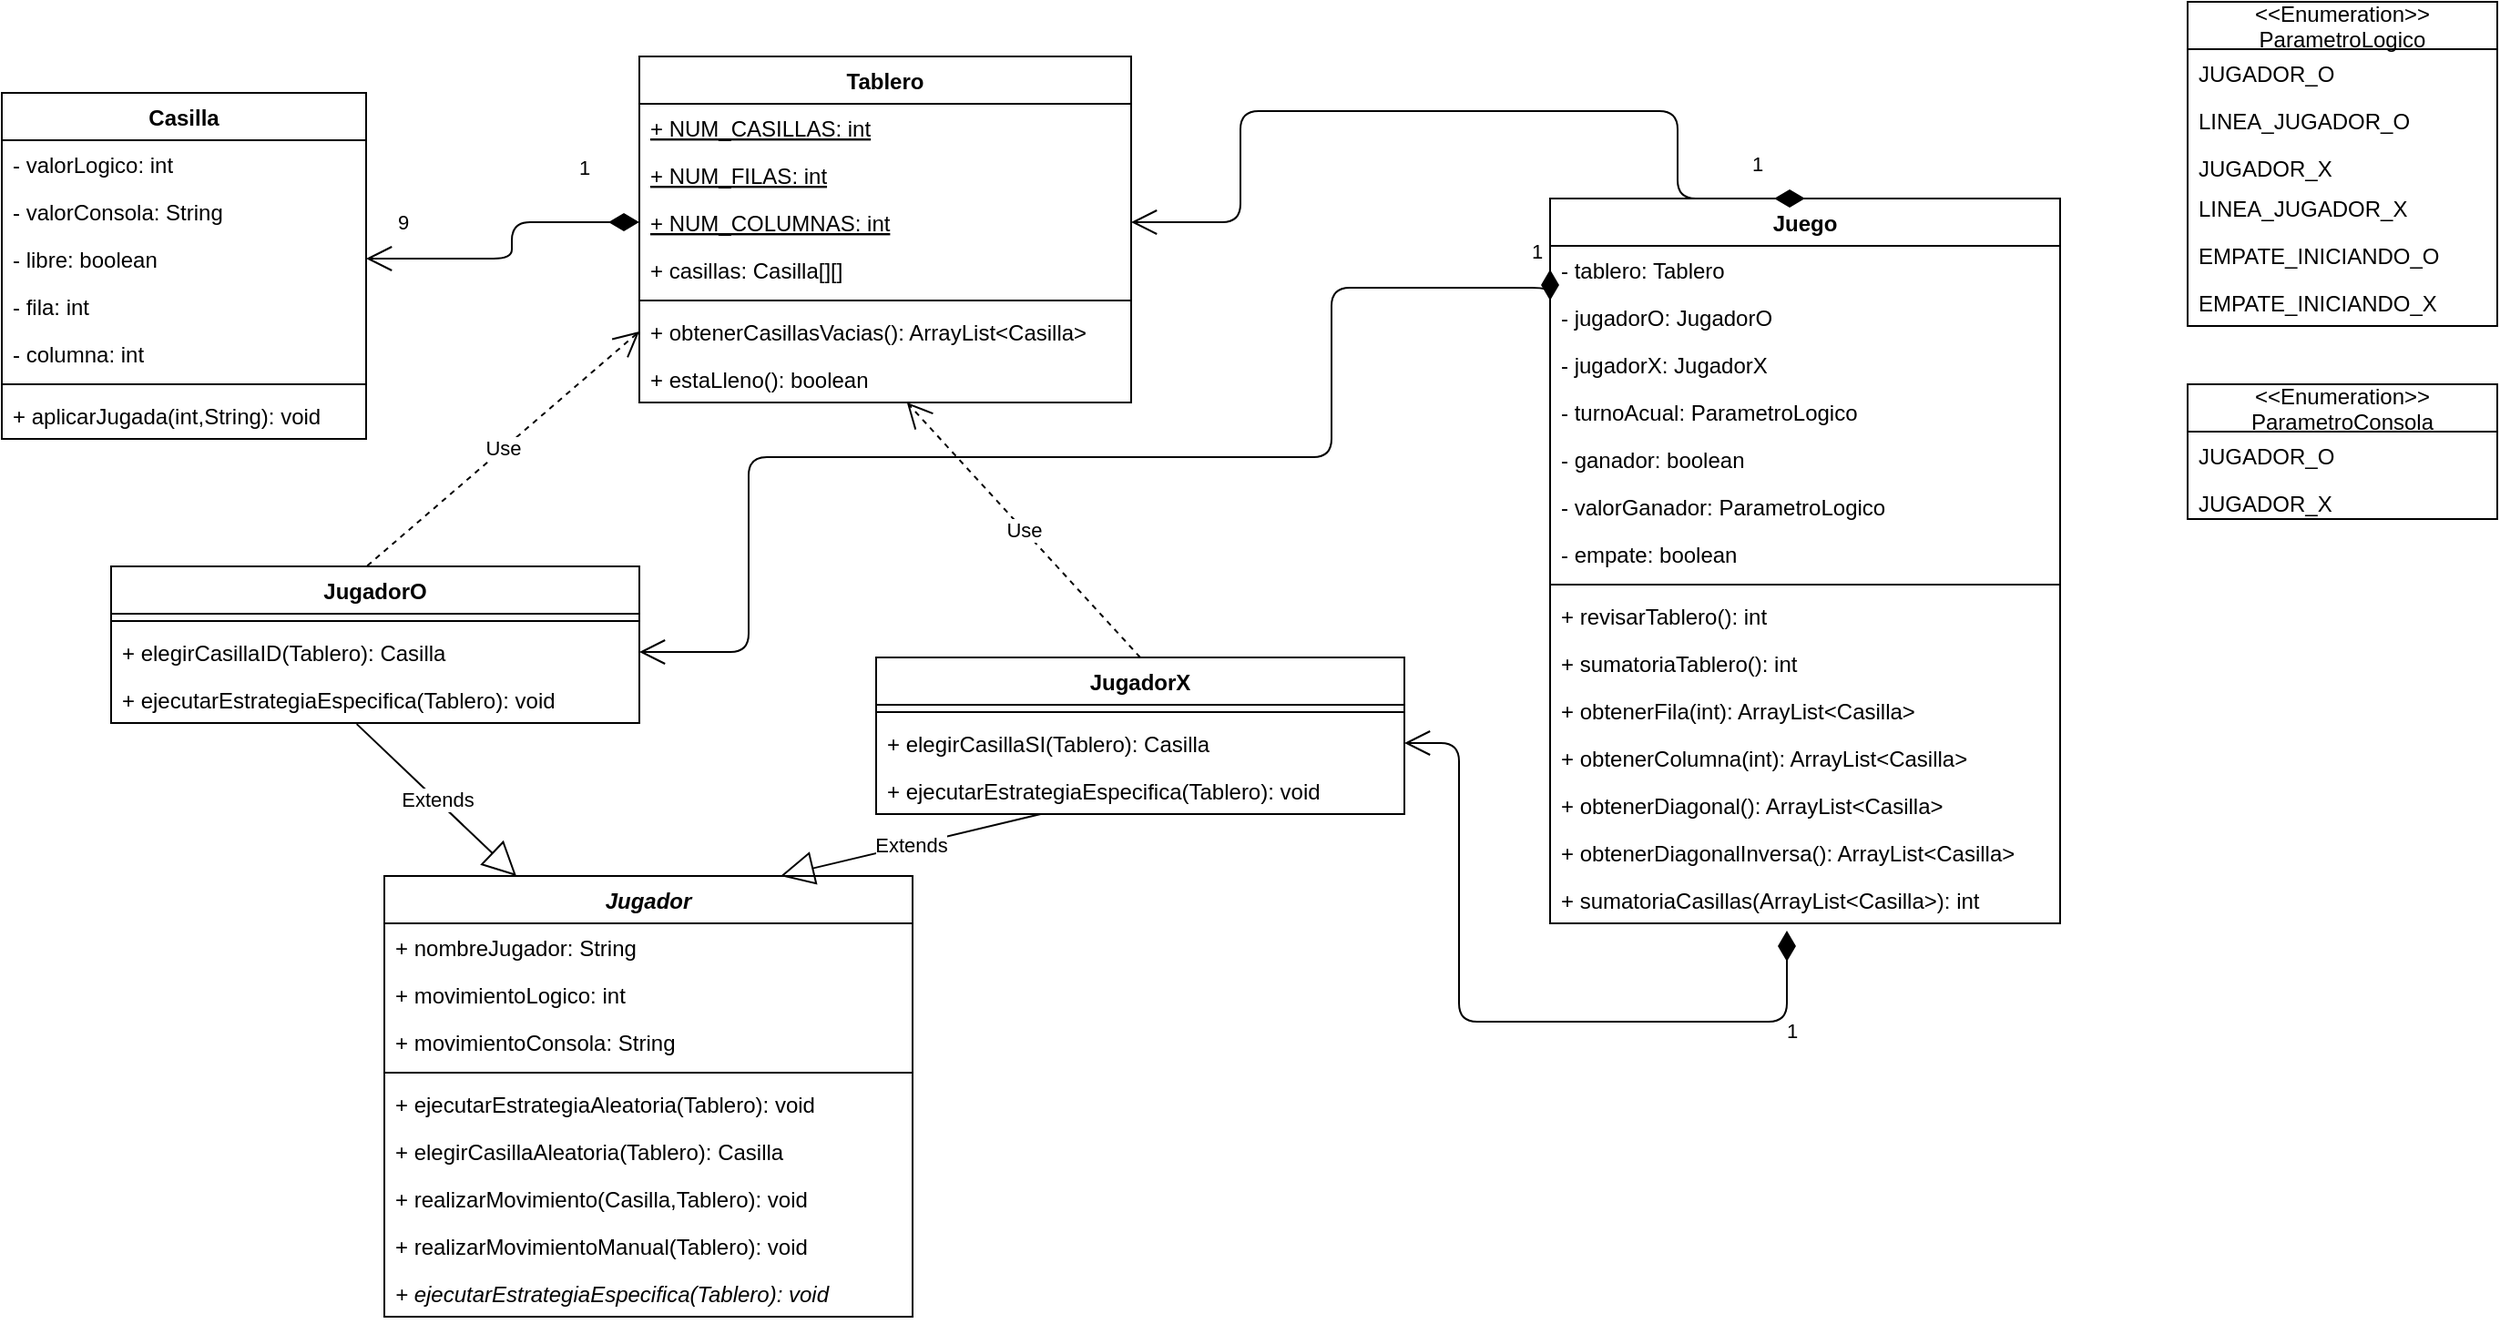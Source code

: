 <mxfile version="14.6.13" type="device"><diagram name="Page-1" id="c4acf3e9-155e-7222-9cf6-157b1a14988f"><mxGraphModel dx="1024" dy="631" grid="1" gridSize="10" guides="1" tooltips="1" connect="1" arrows="1" fold="1" page="1" pageScale="1" pageWidth="850" pageHeight="1100" background="none" math="0" shadow="0"><root><mxCell id="0"/><mxCell id="1" parent="0"/><mxCell id="dJyOpkXrLPIUtmVv3MNU-1" value="Casilla" style="swimlane;fontStyle=1;align=center;verticalAlign=top;childLayout=stackLayout;horizontal=1;startSize=26;horizontalStack=0;resizeParent=1;resizeParentMax=0;resizeLast=0;collapsible=1;marginBottom=0;" parent="1" vertex="1"><mxGeometry x="90" y="130" width="200" height="190" as="geometry"/></mxCell><mxCell id="dJyOpkXrLPIUtmVv3MNU-2" value="- valorLogico: int&#10;" style="text;strokeColor=none;fillColor=none;align=left;verticalAlign=top;spacingLeft=4;spacingRight=4;overflow=hidden;rotatable=0;points=[[0,0.5],[1,0.5]];portConstraint=eastwest;" parent="dJyOpkXrLPIUtmVv3MNU-1" vertex="1"><mxGeometry y="26" width="200" height="26" as="geometry"/></mxCell><mxCell id="dJyOpkXrLPIUtmVv3MNU-5" value="- valorConsola: String" style="text;strokeColor=none;fillColor=none;align=left;verticalAlign=top;spacingLeft=4;spacingRight=4;overflow=hidden;rotatable=0;points=[[0,0.5],[1,0.5]];portConstraint=eastwest;" parent="dJyOpkXrLPIUtmVv3MNU-1" vertex="1"><mxGeometry y="52" width="200" height="26" as="geometry"/></mxCell><mxCell id="dJyOpkXrLPIUtmVv3MNU-6" value="- libre: boolean" style="text;strokeColor=none;fillColor=none;align=left;verticalAlign=top;spacingLeft=4;spacingRight=4;overflow=hidden;rotatable=0;points=[[0,0.5],[1,0.5]];portConstraint=eastwest;" parent="dJyOpkXrLPIUtmVv3MNU-1" vertex="1"><mxGeometry y="78" width="200" height="26" as="geometry"/></mxCell><mxCell id="dJyOpkXrLPIUtmVv3MNU-7" value="- fila: int" style="text;strokeColor=none;fillColor=none;align=left;verticalAlign=top;spacingLeft=4;spacingRight=4;overflow=hidden;rotatable=0;points=[[0,0.5],[1,0.5]];portConstraint=eastwest;" parent="dJyOpkXrLPIUtmVv3MNU-1" vertex="1"><mxGeometry y="104" width="200" height="26" as="geometry"/></mxCell><mxCell id="dJyOpkXrLPIUtmVv3MNU-8" value="- columna: int" style="text;strokeColor=none;fillColor=none;align=left;verticalAlign=top;spacingLeft=4;spacingRight=4;overflow=hidden;rotatable=0;points=[[0,0.5],[1,0.5]];portConstraint=eastwest;" parent="dJyOpkXrLPIUtmVv3MNU-1" vertex="1"><mxGeometry y="130" width="200" height="26" as="geometry"/></mxCell><mxCell id="dJyOpkXrLPIUtmVv3MNU-3" value="" style="line;strokeWidth=1;fillColor=none;align=left;verticalAlign=middle;spacingTop=-1;spacingLeft=3;spacingRight=3;rotatable=0;labelPosition=right;points=[];portConstraint=eastwest;" parent="dJyOpkXrLPIUtmVv3MNU-1" vertex="1"><mxGeometry y="156" width="200" height="8" as="geometry"/></mxCell><mxCell id="dJyOpkXrLPIUtmVv3MNU-4" value="+ aplicarJugada(int,String): void&#10;" style="text;strokeColor=none;fillColor=none;align=left;verticalAlign=top;spacingLeft=4;spacingRight=4;overflow=hidden;rotatable=0;points=[[0,0.5],[1,0.5]];portConstraint=eastwest;" parent="dJyOpkXrLPIUtmVv3MNU-1" vertex="1"><mxGeometry y="164" width="200" height="26" as="geometry"/></mxCell><mxCell id="dJyOpkXrLPIUtmVv3MNU-9" value="Tablero" style="swimlane;fontStyle=1;align=center;verticalAlign=top;childLayout=stackLayout;horizontal=1;startSize=26;horizontalStack=0;resizeParent=1;resizeParentMax=0;resizeLast=0;collapsible=1;marginBottom=0;" parent="1" vertex="1"><mxGeometry x="440" y="110" width="270" height="190" as="geometry"/></mxCell><mxCell id="dJyOpkXrLPIUtmVv3MNU-13" value="+ NUM_CASILLAS: int" style="text;strokeColor=none;fillColor=none;align=left;verticalAlign=top;spacingLeft=4;spacingRight=4;overflow=hidden;rotatable=0;points=[[0,0.5],[1,0.5]];portConstraint=eastwest;fontStyle=4" parent="dJyOpkXrLPIUtmVv3MNU-9" vertex="1"><mxGeometry y="26" width="270" height="26" as="geometry"/></mxCell><mxCell id="dJyOpkXrLPIUtmVv3MNU-10" value="+ NUM_FILAS: int" style="text;strokeColor=none;fillColor=none;align=left;verticalAlign=top;spacingLeft=4;spacingRight=4;overflow=hidden;rotatable=0;points=[[0,0.5],[1,0.5]];portConstraint=eastwest;fontStyle=4" parent="dJyOpkXrLPIUtmVv3MNU-9" vertex="1"><mxGeometry y="52" width="270" height="26" as="geometry"/></mxCell><mxCell id="dJyOpkXrLPIUtmVv3MNU-14" value="+ NUM_COLUMNAS: int" style="text;strokeColor=none;fillColor=none;align=left;verticalAlign=top;spacingLeft=4;spacingRight=4;overflow=hidden;rotatable=0;points=[[0,0.5],[1,0.5]];portConstraint=eastwest;fontStyle=4" parent="dJyOpkXrLPIUtmVv3MNU-9" vertex="1"><mxGeometry y="78" width="270" height="26" as="geometry"/></mxCell><mxCell id="dJyOpkXrLPIUtmVv3MNU-15" value="+ casillas: Casilla[][]" style="text;strokeColor=none;fillColor=none;align=left;verticalAlign=top;spacingLeft=4;spacingRight=4;overflow=hidden;rotatable=0;points=[[0,0.5],[1,0.5]];portConstraint=eastwest;" parent="dJyOpkXrLPIUtmVv3MNU-9" vertex="1"><mxGeometry y="104" width="270" height="26" as="geometry"/></mxCell><mxCell id="dJyOpkXrLPIUtmVv3MNU-11" value="" style="line;strokeWidth=1;fillColor=none;align=left;verticalAlign=middle;spacingTop=-1;spacingLeft=3;spacingRight=3;rotatable=0;labelPosition=right;points=[];portConstraint=eastwest;" parent="dJyOpkXrLPIUtmVv3MNU-9" vertex="1"><mxGeometry y="130" width="270" height="8" as="geometry"/></mxCell><mxCell id="dJyOpkXrLPIUtmVv3MNU-16" value="+ obtenerCasillasVacias(): ArrayList&lt;Casilla&gt;" style="text;strokeColor=none;fillColor=none;align=left;verticalAlign=top;spacingLeft=4;spacingRight=4;overflow=hidden;rotatable=0;points=[[0,0.5],[1,0.5]];portConstraint=eastwest;" parent="dJyOpkXrLPIUtmVv3MNU-9" vertex="1"><mxGeometry y="138" width="270" height="26" as="geometry"/></mxCell><mxCell id="dJyOpkXrLPIUtmVv3MNU-12" value="+ estaLleno(): boolean" style="text;strokeColor=none;fillColor=none;align=left;verticalAlign=top;spacingLeft=4;spacingRight=4;overflow=hidden;rotatable=0;points=[[0,0.5],[1,0.5]];portConstraint=eastwest;" parent="dJyOpkXrLPIUtmVv3MNU-9" vertex="1"><mxGeometry y="164" width="270" height="26" as="geometry"/></mxCell><mxCell id="dJyOpkXrLPIUtmVv3MNU-18" value="1" style="endArrow=open;html=1;endSize=12;startArrow=diamondThin;startSize=14;startFill=1;edgeStyle=orthogonalEdgeStyle;align=left;verticalAlign=bottom;entryX=1;entryY=0.5;entryDx=0;entryDy=0;exitX=0;exitY=0.5;exitDx=0;exitDy=0;" parent="1" source="dJyOpkXrLPIUtmVv3MNU-14" target="dJyOpkXrLPIUtmVv3MNU-6" edge="1"><mxGeometry x="-0.583" y="-21" relative="1" as="geometry"><mxPoint x="240" y="400" as="sourcePoint"/><mxPoint x="400" y="400" as="targetPoint"/><Array as="points"><mxPoint x="370" y="201"/><mxPoint x="370" y="221"/></Array><mxPoint as="offset"/></mxGeometry></mxCell><mxCell id="ZYttLX8EFhqkLEBeIpEE-1" value="9" style="edgeLabel;html=1;align=center;verticalAlign=middle;resizable=0;points=[];" parent="dJyOpkXrLPIUtmVv3MNU-18" vertex="1" connectable="0"><mxGeometry x="0.615" relative="1" as="geometry"><mxPoint x="-13" y="-20" as="offset"/></mxGeometry></mxCell><mxCell id="dJyOpkXrLPIUtmVv3MNU-23" value="JugadorX" style="swimlane;fontStyle=1;align=center;verticalAlign=top;childLayout=stackLayout;horizontal=1;startSize=26;horizontalStack=0;resizeParent=1;resizeParentMax=0;resizeLast=0;collapsible=1;marginBottom=0;" parent="1" vertex="1"><mxGeometry x="570" y="440" width="290" height="86" as="geometry"/></mxCell><mxCell id="dJyOpkXrLPIUtmVv3MNU-25" value="" style="line;strokeWidth=1;fillColor=none;align=left;verticalAlign=middle;spacingTop=-1;spacingLeft=3;spacingRight=3;rotatable=0;labelPosition=right;points=[];portConstraint=eastwest;" parent="dJyOpkXrLPIUtmVv3MNU-23" vertex="1"><mxGeometry y="26" width="290" height="8" as="geometry"/></mxCell><mxCell id="ZYttLX8EFhqkLEBeIpEE-36" value="+ elegirCasillaSI(Tablero): Casilla" style="text;strokeColor=none;fillColor=none;align=left;verticalAlign=top;spacingLeft=4;spacingRight=4;overflow=hidden;rotatable=0;points=[[0,0.5],[1,0.5]];portConstraint=eastwest;" parent="dJyOpkXrLPIUtmVv3MNU-23" vertex="1"><mxGeometry y="34" width="290" height="26" as="geometry"/></mxCell><mxCell id="ZYttLX8EFhqkLEBeIpEE-12" value="+ ejecutarEstrategiaEspecifica(Tablero): void" style="text;strokeColor=none;fillColor=none;align=left;verticalAlign=top;spacingLeft=4;spacingRight=4;overflow=hidden;rotatable=0;points=[[0,0.5],[1,0.5]];portConstraint=eastwest;" parent="dJyOpkXrLPIUtmVv3MNU-23" vertex="1"><mxGeometry y="60" width="290" height="26" as="geometry"/></mxCell><mxCell id="dJyOpkXrLPIUtmVv3MNU-29" value="Use" style="endArrow=open;endSize=12;dashed=1;html=1;exitX=0.5;exitY=0;exitDx=0;exitDy=0;" parent="1" source="dJyOpkXrLPIUtmVv3MNU-23" target="dJyOpkXrLPIUtmVv3MNU-12" edge="1"><mxGeometry width="160" relative="1" as="geometry"><mxPoint x="470" y="350" as="sourcePoint"/><mxPoint x="630" y="350" as="targetPoint"/></mxGeometry></mxCell><mxCell id="ZYttLX8EFhqkLEBeIpEE-13" value="JugadorO" style="swimlane;fontStyle=1;align=center;verticalAlign=top;childLayout=stackLayout;horizontal=1;startSize=26;horizontalStack=0;resizeParent=1;resizeParentMax=0;resizeLast=0;collapsible=1;marginBottom=0;" parent="1" vertex="1"><mxGeometry x="150" y="390" width="290" height="86" as="geometry"/></mxCell><mxCell id="ZYttLX8EFhqkLEBeIpEE-17" value="" style="line;strokeWidth=1;fillColor=none;align=left;verticalAlign=middle;spacingTop=-1;spacingLeft=3;spacingRight=3;rotatable=0;labelPosition=right;points=[];portConstraint=eastwest;" parent="ZYttLX8EFhqkLEBeIpEE-13" vertex="1"><mxGeometry y="26" width="290" height="8" as="geometry"/></mxCell><mxCell id="ZYttLX8EFhqkLEBeIpEE-37" value="+ elegirCasillaID(Tablero): Casilla" style="text;strokeColor=none;fillColor=none;align=left;verticalAlign=top;spacingLeft=4;spacingRight=4;overflow=hidden;rotatable=0;points=[[0,0.5],[1,0.5]];portConstraint=eastwest;" parent="ZYttLX8EFhqkLEBeIpEE-13" vertex="1"><mxGeometry y="34" width="290" height="26" as="geometry"/></mxCell><mxCell id="ZYttLX8EFhqkLEBeIpEE-21" value="+ ejecutarEstrategiaEspecifica(Tablero): void" style="text;strokeColor=none;fillColor=none;align=left;verticalAlign=top;spacingLeft=4;spacingRight=4;overflow=hidden;rotatable=0;points=[[0,0.5],[1,0.5]];portConstraint=eastwest;" parent="ZYttLX8EFhqkLEBeIpEE-13" vertex="1"><mxGeometry y="60" width="290" height="26" as="geometry"/></mxCell><mxCell id="ZYttLX8EFhqkLEBeIpEE-22" value="Use" style="endArrow=open;endSize=12;dashed=1;html=1;exitX=0.485;exitY=-0.004;exitDx=0;exitDy=0;exitPerimeter=0;entryX=0;entryY=0.5;entryDx=0;entryDy=0;" parent="1" source="ZYttLX8EFhqkLEBeIpEE-13" target="dJyOpkXrLPIUtmVv3MNU-16" edge="1"><mxGeometry width="160" relative="1" as="geometry"><mxPoint x="380" y="470" as="sourcePoint"/><mxPoint x="540" y="470" as="targetPoint"/></mxGeometry></mxCell><mxCell id="ZYttLX8EFhqkLEBeIpEE-23" value="Jugador" style="swimlane;fontStyle=3;align=center;verticalAlign=top;childLayout=stackLayout;horizontal=1;startSize=26;horizontalStack=0;resizeParent=1;resizeParentMax=0;resizeLast=0;collapsible=1;marginBottom=0;" parent="1" vertex="1"><mxGeometry x="300" y="560" width="290" height="242" as="geometry"/></mxCell><mxCell id="ZYttLX8EFhqkLEBeIpEE-24" value="+ nombreJugador: String" style="text;strokeColor=none;fillColor=none;align=left;verticalAlign=top;spacingLeft=4;spacingRight=4;overflow=hidden;rotatable=0;points=[[0,0.5],[1,0.5]];portConstraint=eastwest;" parent="ZYttLX8EFhqkLEBeIpEE-23" vertex="1"><mxGeometry y="26" width="290" height="26" as="geometry"/></mxCell><mxCell id="ZYttLX8EFhqkLEBeIpEE-25" value="+ movimientoLogico: int" style="text;strokeColor=none;fillColor=none;align=left;verticalAlign=top;spacingLeft=4;spacingRight=4;overflow=hidden;rotatable=0;points=[[0,0.5],[1,0.5]];portConstraint=eastwest;" parent="ZYttLX8EFhqkLEBeIpEE-23" vertex="1"><mxGeometry y="52" width="290" height="26" as="geometry"/></mxCell><mxCell id="ZYttLX8EFhqkLEBeIpEE-26" value="+ movimientoConsola: String" style="text;strokeColor=none;fillColor=none;align=left;verticalAlign=top;spacingLeft=4;spacingRight=4;overflow=hidden;rotatable=0;points=[[0,0.5],[1,0.5]];portConstraint=eastwest;" parent="ZYttLX8EFhqkLEBeIpEE-23" vertex="1"><mxGeometry y="78" width="290" height="26" as="geometry"/></mxCell><mxCell id="ZYttLX8EFhqkLEBeIpEE-27" value="" style="line;strokeWidth=1;fillColor=none;align=left;verticalAlign=middle;spacingTop=-1;spacingLeft=3;spacingRight=3;rotatable=0;labelPosition=right;points=[];portConstraint=eastwest;" parent="ZYttLX8EFhqkLEBeIpEE-23" vertex="1"><mxGeometry y="104" width="290" height="8" as="geometry"/></mxCell><mxCell id="ZYttLX8EFhqkLEBeIpEE-28" value="+ ejecutarEstrategiaAleatoria(Tablero): void" style="text;strokeColor=none;fillColor=none;align=left;verticalAlign=top;spacingLeft=4;spacingRight=4;overflow=hidden;rotatable=0;points=[[0,0.5],[1,0.5]];portConstraint=eastwest;" parent="ZYttLX8EFhqkLEBeIpEE-23" vertex="1"><mxGeometry y="112" width="290" height="26" as="geometry"/></mxCell><mxCell id="ZYttLX8EFhqkLEBeIpEE-29" value="+ elegirCasillaAleatoria(Tablero): Casilla&#10;" style="text;strokeColor=none;fillColor=none;align=left;verticalAlign=top;spacingLeft=4;spacingRight=4;overflow=hidden;rotatable=0;points=[[0,0.5],[1,0.5]];portConstraint=eastwest;" parent="ZYttLX8EFhqkLEBeIpEE-23" vertex="1"><mxGeometry y="138" width="290" height="26" as="geometry"/></mxCell><mxCell id="ZYttLX8EFhqkLEBeIpEE-30" value="+ realizarMovimiento(Casilla,Tablero): void" style="text;strokeColor=none;fillColor=none;align=left;verticalAlign=top;spacingLeft=4;spacingRight=4;overflow=hidden;rotatable=0;points=[[0,0.5],[1,0.5]];portConstraint=eastwest;" parent="ZYttLX8EFhqkLEBeIpEE-23" vertex="1"><mxGeometry y="164" width="290" height="26" as="geometry"/></mxCell><mxCell id="ZYttLX8EFhqkLEBeIpEE-31" value="+ realizarMovimientoManual(Tablero): void" style="text;strokeColor=none;fillColor=none;align=left;verticalAlign=top;spacingLeft=4;spacingRight=4;overflow=hidden;rotatable=0;points=[[0,0.5],[1,0.5]];portConstraint=eastwest;" parent="ZYttLX8EFhqkLEBeIpEE-23" vertex="1"><mxGeometry y="190" width="290" height="26" as="geometry"/></mxCell><mxCell id="ZYttLX8EFhqkLEBeIpEE-35" value="+ ejecutarEstrategiaEspecifica(Tablero): void" style="text;strokeColor=none;fillColor=none;align=left;verticalAlign=top;spacingLeft=4;spacingRight=4;overflow=hidden;rotatable=0;points=[[0,0.5],[1,0.5]];portConstraint=eastwest;fontStyle=2" parent="ZYttLX8EFhqkLEBeIpEE-23" vertex="1"><mxGeometry y="216" width="290" height="26" as="geometry"/></mxCell><mxCell id="ZYttLX8EFhqkLEBeIpEE-33" value="Extends" style="endArrow=block;endSize=16;endFill=0;html=1;entryX=0.25;entryY=0;entryDx=0;entryDy=0;exitX=0.465;exitY=1.022;exitDx=0;exitDy=0;exitPerimeter=0;" parent="1" source="ZYttLX8EFhqkLEBeIpEE-21" target="ZYttLX8EFhqkLEBeIpEE-23" edge="1"><mxGeometry width="160" relative="1" as="geometry"><mxPoint x="480" y="550" as="sourcePoint"/><mxPoint x="640" y="550" as="targetPoint"/></mxGeometry></mxCell><mxCell id="ZYttLX8EFhqkLEBeIpEE-34" value="Extends" style="endArrow=block;endSize=16;endFill=0;html=1;entryX=0.75;entryY=0;entryDx=0;entryDy=0;" parent="1" source="ZYttLX8EFhqkLEBeIpEE-12" target="ZYttLX8EFhqkLEBeIpEE-23" edge="1"><mxGeometry width="160" relative="1" as="geometry"><mxPoint x="647" y="440" as="sourcePoint"/><mxPoint x="547.65" y="579.43" as="targetPoint"/></mxGeometry></mxCell><mxCell id="q-uVtqlyiD8wOXB8Li1t-1" value="Juego" style="swimlane;fontStyle=1;align=center;verticalAlign=top;childLayout=stackLayout;horizontal=1;startSize=26;horizontalStack=0;resizeParent=1;resizeParentMax=0;resizeLast=0;collapsible=1;marginBottom=0;" vertex="1" parent="1"><mxGeometry x="940" y="188" width="280" height="398" as="geometry"/></mxCell><mxCell id="q-uVtqlyiD8wOXB8Li1t-2" value="- tablero: Tablero" style="text;strokeColor=none;fillColor=none;align=left;verticalAlign=top;spacingLeft=4;spacingRight=4;overflow=hidden;rotatable=0;points=[[0,0.5],[1,0.5]];portConstraint=eastwest;" vertex="1" parent="q-uVtqlyiD8wOXB8Li1t-1"><mxGeometry y="26" width="280" height="26" as="geometry"/></mxCell><mxCell id="q-uVtqlyiD8wOXB8Li1t-9" value="- jugadorO: JugadorO" style="text;strokeColor=none;fillColor=none;align=left;verticalAlign=top;spacingLeft=4;spacingRight=4;overflow=hidden;rotatable=0;points=[[0,0.5],[1,0.5]];portConstraint=eastwest;" vertex="1" parent="q-uVtqlyiD8wOXB8Li1t-1"><mxGeometry y="52" width="280" height="26" as="geometry"/></mxCell><mxCell id="q-uVtqlyiD8wOXB8Li1t-8" value="- jugadorX: JugadorX" style="text;strokeColor=none;fillColor=none;align=left;verticalAlign=top;spacingLeft=4;spacingRight=4;overflow=hidden;rotatable=0;points=[[0,0.5],[1,0.5]];portConstraint=eastwest;" vertex="1" parent="q-uVtqlyiD8wOXB8Li1t-1"><mxGeometry y="78" width="280" height="26" as="geometry"/></mxCell><mxCell id="q-uVtqlyiD8wOXB8Li1t-10" value="- turnoAcual: ParametroLogico" style="text;strokeColor=none;fillColor=none;align=left;verticalAlign=top;spacingLeft=4;spacingRight=4;overflow=hidden;rotatable=0;points=[[0,0.5],[1,0.5]];portConstraint=eastwest;" vertex="1" parent="q-uVtqlyiD8wOXB8Li1t-1"><mxGeometry y="104" width="280" height="26" as="geometry"/></mxCell><mxCell id="q-uVtqlyiD8wOXB8Li1t-12" value="- ganador: boolean" style="text;strokeColor=none;fillColor=none;align=left;verticalAlign=top;spacingLeft=4;spacingRight=4;overflow=hidden;rotatable=0;points=[[0,0.5],[1,0.5]];portConstraint=eastwest;" vertex="1" parent="q-uVtqlyiD8wOXB8Li1t-1"><mxGeometry y="130" width="280" height="26" as="geometry"/></mxCell><mxCell id="q-uVtqlyiD8wOXB8Li1t-13" value="- valorGanador: ParametroLogico" style="text;strokeColor=none;fillColor=none;align=left;verticalAlign=top;spacingLeft=4;spacingRight=4;overflow=hidden;rotatable=0;points=[[0,0.5],[1,0.5]];portConstraint=eastwest;" vertex="1" parent="q-uVtqlyiD8wOXB8Li1t-1"><mxGeometry y="156" width="280" height="26" as="geometry"/></mxCell><mxCell id="q-uVtqlyiD8wOXB8Li1t-11" value="- empate: boolean" style="text;strokeColor=none;fillColor=none;align=left;verticalAlign=top;spacingLeft=4;spacingRight=4;overflow=hidden;rotatable=0;points=[[0,0.5],[1,0.5]];portConstraint=eastwest;" vertex="1" parent="q-uVtqlyiD8wOXB8Li1t-1"><mxGeometry y="182" width="280" height="26" as="geometry"/></mxCell><mxCell id="q-uVtqlyiD8wOXB8Li1t-3" value="" style="line;strokeWidth=1;fillColor=none;align=left;verticalAlign=middle;spacingTop=-1;spacingLeft=3;spacingRight=3;rotatable=0;labelPosition=right;points=[];portConstraint=eastwest;" vertex="1" parent="q-uVtqlyiD8wOXB8Li1t-1"><mxGeometry y="208" width="280" height="8" as="geometry"/></mxCell><mxCell id="q-uVtqlyiD8wOXB8Li1t-4" value="+ revisarTablero(): int" style="text;strokeColor=none;fillColor=none;align=left;verticalAlign=top;spacingLeft=4;spacingRight=4;overflow=hidden;rotatable=0;points=[[0,0.5],[1,0.5]];portConstraint=eastwest;" vertex="1" parent="q-uVtqlyiD8wOXB8Li1t-1"><mxGeometry y="216" width="280" height="26" as="geometry"/></mxCell><mxCell id="q-uVtqlyiD8wOXB8Li1t-15" value="+ sumatoriaTablero(): int" style="text;strokeColor=none;fillColor=none;align=left;verticalAlign=top;spacingLeft=4;spacingRight=4;overflow=hidden;rotatable=0;points=[[0,0.5],[1,0.5]];portConstraint=eastwest;" vertex="1" parent="q-uVtqlyiD8wOXB8Li1t-1"><mxGeometry y="242" width="280" height="26" as="geometry"/></mxCell><mxCell id="q-uVtqlyiD8wOXB8Li1t-16" value="+ obtenerFila(int): ArrayList&lt;Casilla&gt;" style="text;strokeColor=none;fillColor=none;align=left;verticalAlign=top;spacingLeft=4;spacingRight=4;overflow=hidden;rotatable=0;points=[[0,0.5],[1,0.5]];portConstraint=eastwest;" vertex="1" parent="q-uVtqlyiD8wOXB8Li1t-1"><mxGeometry y="268" width="280" height="26" as="geometry"/></mxCell><mxCell id="q-uVtqlyiD8wOXB8Li1t-17" value="+ obtenerColumna(int): ArrayList&lt;Casilla&gt;" style="text;strokeColor=none;fillColor=none;align=left;verticalAlign=top;spacingLeft=4;spacingRight=4;overflow=hidden;rotatable=0;points=[[0,0.5],[1,0.5]];portConstraint=eastwest;" vertex="1" parent="q-uVtqlyiD8wOXB8Li1t-1"><mxGeometry y="294" width="280" height="26" as="geometry"/></mxCell><mxCell id="q-uVtqlyiD8wOXB8Li1t-18" value="+ obtenerDiagonal(): ArrayList&lt;Casilla&gt;" style="text;strokeColor=none;fillColor=none;align=left;verticalAlign=top;spacingLeft=4;spacingRight=4;overflow=hidden;rotatable=0;points=[[0,0.5],[1,0.5]];portConstraint=eastwest;" vertex="1" parent="q-uVtqlyiD8wOXB8Li1t-1"><mxGeometry y="320" width="280" height="26" as="geometry"/></mxCell><mxCell id="q-uVtqlyiD8wOXB8Li1t-19" value="+ obtenerDiagonalInversa(): ArrayList&lt;Casilla&gt;" style="text;strokeColor=none;fillColor=none;align=left;verticalAlign=top;spacingLeft=4;spacingRight=4;overflow=hidden;rotatable=0;points=[[0,0.5],[1,0.5]];portConstraint=eastwest;" vertex="1" parent="q-uVtqlyiD8wOXB8Li1t-1"><mxGeometry y="346" width="280" height="26" as="geometry"/></mxCell><mxCell id="q-uVtqlyiD8wOXB8Li1t-14" value="+ sumatoriaCasillas(ArrayList&lt;Casilla&gt;): int" style="text;strokeColor=none;fillColor=none;align=left;verticalAlign=top;spacingLeft=4;spacingRight=4;overflow=hidden;rotatable=0;points=[[0,0.5],[1,0.5]];portConstraint=eastwest;" vertex="1" parent="q-uVtqlyiD8wOXB8Li1t-1"><mxGeometry y="372" width="280" height="26" as="geometry"/></mxCell><mxCell id="q-uVtqlyiD8wOXB8Li1t-5" value="1" style="endArrow=open;html=1;endSize=12;startArrow=diamondThin;startSize=14;startFill=1;edgeStyle=orthogonalEdgeStyle;align=left;verticalAlign=bottom;exitX=0.5;exitY=0;exitDx=0;exitDy=0;entryX=1;entryY=0.5;entryDx=0;entryDy=0;" edge="1" parent="1" source="q-uVtqlyiD8wOXB8Li1t-1" target="dJyOpkXrLPIUtmVv3MNU-14"><mxGeometry x="-0.868" y="-10" relative="1" as="geometry"><mxPoint x="830" y="340" as="sourcePoint"/><mxPoint x="990" y="340" as="targetPoint"/><Array as="points"><mxPoint x="1010" y="140"/><mxPoint x="770" y="140"/><mxPoint x="770" y="201"/></Array><mxPoint as="offset"/></mxGeometry></mxCell><mxCell id="q-uVtqlyiD8wOXB8Li1t-6" value="1" style="endArrow=open;html=1;endSize=12;startArrow=diamondThin;startSize=14;startFill=1;edgeStyle=orthogonalEdgeStyle;align=left;verticalAlign=bottom;entryX=1;entryY=0.5;entryDx=0;entryDy=0;" edge="1" parent="1" target="ZYttLX8EFhqkLEBeIpEE-36"><mxGeometry x="-0.749" y="14" relative="1" as="geometry"><mxPoint x="1070" y="590" as="sourcePoint"/><mxPoint x="1080" y="450" as="targetPoint"/><Array as="points"><mxPoint x="1070" y="640"/><mxPoint x="890" y="640"/><mxPoint x="890" y="487"/></Array><mxPoint as="offset"/></mxGeometry></mxCell><mxCell id="q-uVtqlyiD8wOXB8Li1t-7" value="1" style="endArrow=open;html=1;endSize=12;startArrow=diamondThin;startSize=14;startFill=1;edgeStyle=orthogonalEdgeStyle;align=left;verticalAlign=bottom;exitX=0;exitY=0.5;exitDx=0;exitDy=0;entryX=1;entryY=0.5;entryDx=0;entryDy=0;" edge="1" parent="1" source="q-uVtqlyiD8wOXB8Li1t-2" target="ZYttLX8EFhqkLEBeIpEE-37"><mxGeometry x="-0.937" y="-11" relative="1" as="geometry"><mxPoint x="860" y="370" as="sourcePoint"/><mxPoint x="1020" y="370" as="targetPoint"/><Array as="points"><mxPoint x="820" y="237"/><mxPoint x="820" y="330"/><mxPoint x="500" y="330"/><mxPoint x="500" y="437"/></Array><mxPoint as="offset"/></mxGeometry></mxCell><mxCell id="q-uVtqlyiD8wOXB8Li1t-20" value="&lt;&lt;Enumeration&gt;&gt;&#10;ParametroLogico" style="swimlane;fontStyle=0;childLayout=stackLayout;horizontal=1;startSize=26;fillColor=none;horizontalStack=0;resizeParent=1;resizeParentMax=0;resizeLast=0;collapsible=1;marginBottom=0;" vertex="1" parent="1"><mxGeometry x="1290" y="80" width="170" height="178" as="geometry"/></mxCell><mxCell id="q-uVtqlyiD8wOXB8Li1t-21" value="JUGADOR_O" style="text;strokeColor=none;fillColor=none;align=left;verticalAlign=top;spacingLeft=4;spacingRight=4;overflow=hidden;rotatable=0;points=[[0,0.5],[1,0.5]];portConstraint=eastwest;" vertex="1" parent="q-uVtqlyiD8wOXB8Li1t-20"><mxGeometry y="26" width="170" height="26" as="geometry"/></mxCell><mxCell id="q-uVtqlyiD8wOXB8Li1t-22" value="LINEA_JUGADOR_O" style="text;strokeColor=none;fillColor=none;align=left;verticalAlign=top;spacingLeft=4;spacingRight=4;overflow=hidden;rotatable=0;points=[[0,0.5],[1,0.5]];portConstraint=eastwest;" vertex="1" parent="q-uVtqlyiD8wOXB8Li1t-20"><mxGeometry y="52" width="170" height="26" as="geometry"/></mxCell><mxCell id="q-uVtqlyiD8wOXB8Li1t-24" value="JUGADOR_X" style="text;strokeColor=none;fillColor=none;align=left;verticalAlign=top;spacingLeft=4;spacingRight=4;overflow=hidden;rotatable=0;points=[[0,0.5],[1,0.5]];portConstraint=eastwest;" vertex="1" parent="q-uVtqlyiD8wOXB8Li1t-20"><mxGeometry y="78" width="170" height="22" as="geometry"/></mxCell><mxCell id="q-uVtqlyiD8wOXB8Li1t-25" value="LINEA_JUGADOR_X" style="text;strokeColor=none;fillColor=none;align=left;verticalAlign=top;spacingLeft=4;spacingRight=4;overflow=hidden;rotatable=0;points=[[0,0.5],[1,0.5]];portConstraint=eastwest;" vertex="1" parent="q-uVtqlyiD8wOXB8Li1t-20"><mxGeometry y="100" width="170" height="26" as="geometry"/></mxCell><mxCell id="q-uVtqlyiD8wOXB8Li1t-26" value="EMPATE_INICIANDO_O" style="text;strokeColor=none;fillColor=none;align=left;verticalAlign=top;spacingLeft=4;spacingRight=4;overflow=hidden;rotatable=0;points=[[0,0.5],[1,0.5]];portConstraint=eastwest;" vertex="1" parent="q-uVtqlyiD8wOXB8Li1t-20"><mxGeometry y="126" width="170" height="26" as="geometry"/></mxCell><mxCell id="q-uVtqlyiD8wOXB8Li1t-27" value="EMPATE_INICIANDO_X" style="text;strokeColor=none;fillColor=none;align=left;verticalAlign=top;spacingLeft=4;spacingRight=4;overflow=hidden;rotatable=0;points=[[0,0.5],[1,0.5]];portConstraint=eastwest;" vertex="1" parent="q-uVtqlyiD8wOXB8Li1t-20"><mxGeometry y="152" width="170" height="26" as="geometry"/></mxCell><mxCell id="q-uVtqlyiD8wOXB8Li1t-28" value="&lt;&lt;Enumeration&gt;&gt;&#10;ParametroConsola" style="swimlane;fontStyle=0;childLayout=stackLayout;horizontal=1;startSize=26;fillColor=none;horizontalStack=0;resizeParent=1;resizeParentMax=0;resizeLast=0;collapsible=1;marginBottom=0;" vertex="1" parent="1"><mxGeometry x="1290" y="290" width="170" height="74" as="geometry"/></mxCell><mxCell id="q-uVtqlyiD8wOXB8Li1t-29" value="JUGADOR_O" style="text;strokeColor=none;fillColor=none;align=left;verticalAlign=top;spacingLeft=4;spacingRight=4;overflow=hidden;rotatable=0;points=[[0,0.5],[1,0.5]];portConstraint=eastwest;" vertex="1" parent="q-uVtqlyiD8wOXB8Li1t-28"><mxGeometry y="26" width="170" height="26" as="geometry"/></mxCell><mxCell id="q-uVtqlyiD8wOXB8Li1t-31" value="JUGADOR_X" style="text;strokeColor=none;fillColor=none;align=left;verticalAlign=top;spacingLeft=4;spacingRight=4;overflow=hidden;rotatable=0;points=[[0,0.5],[1,0.5]];portConstraint=eastwest;" vertex="1" parent="q-uVtqlyiD8wOXB8Li1t-28"><mxGeometry y="52" width="170" height="22" as="geometry"/></mxCell></root></mxGraphModel></diagram></mxfile>